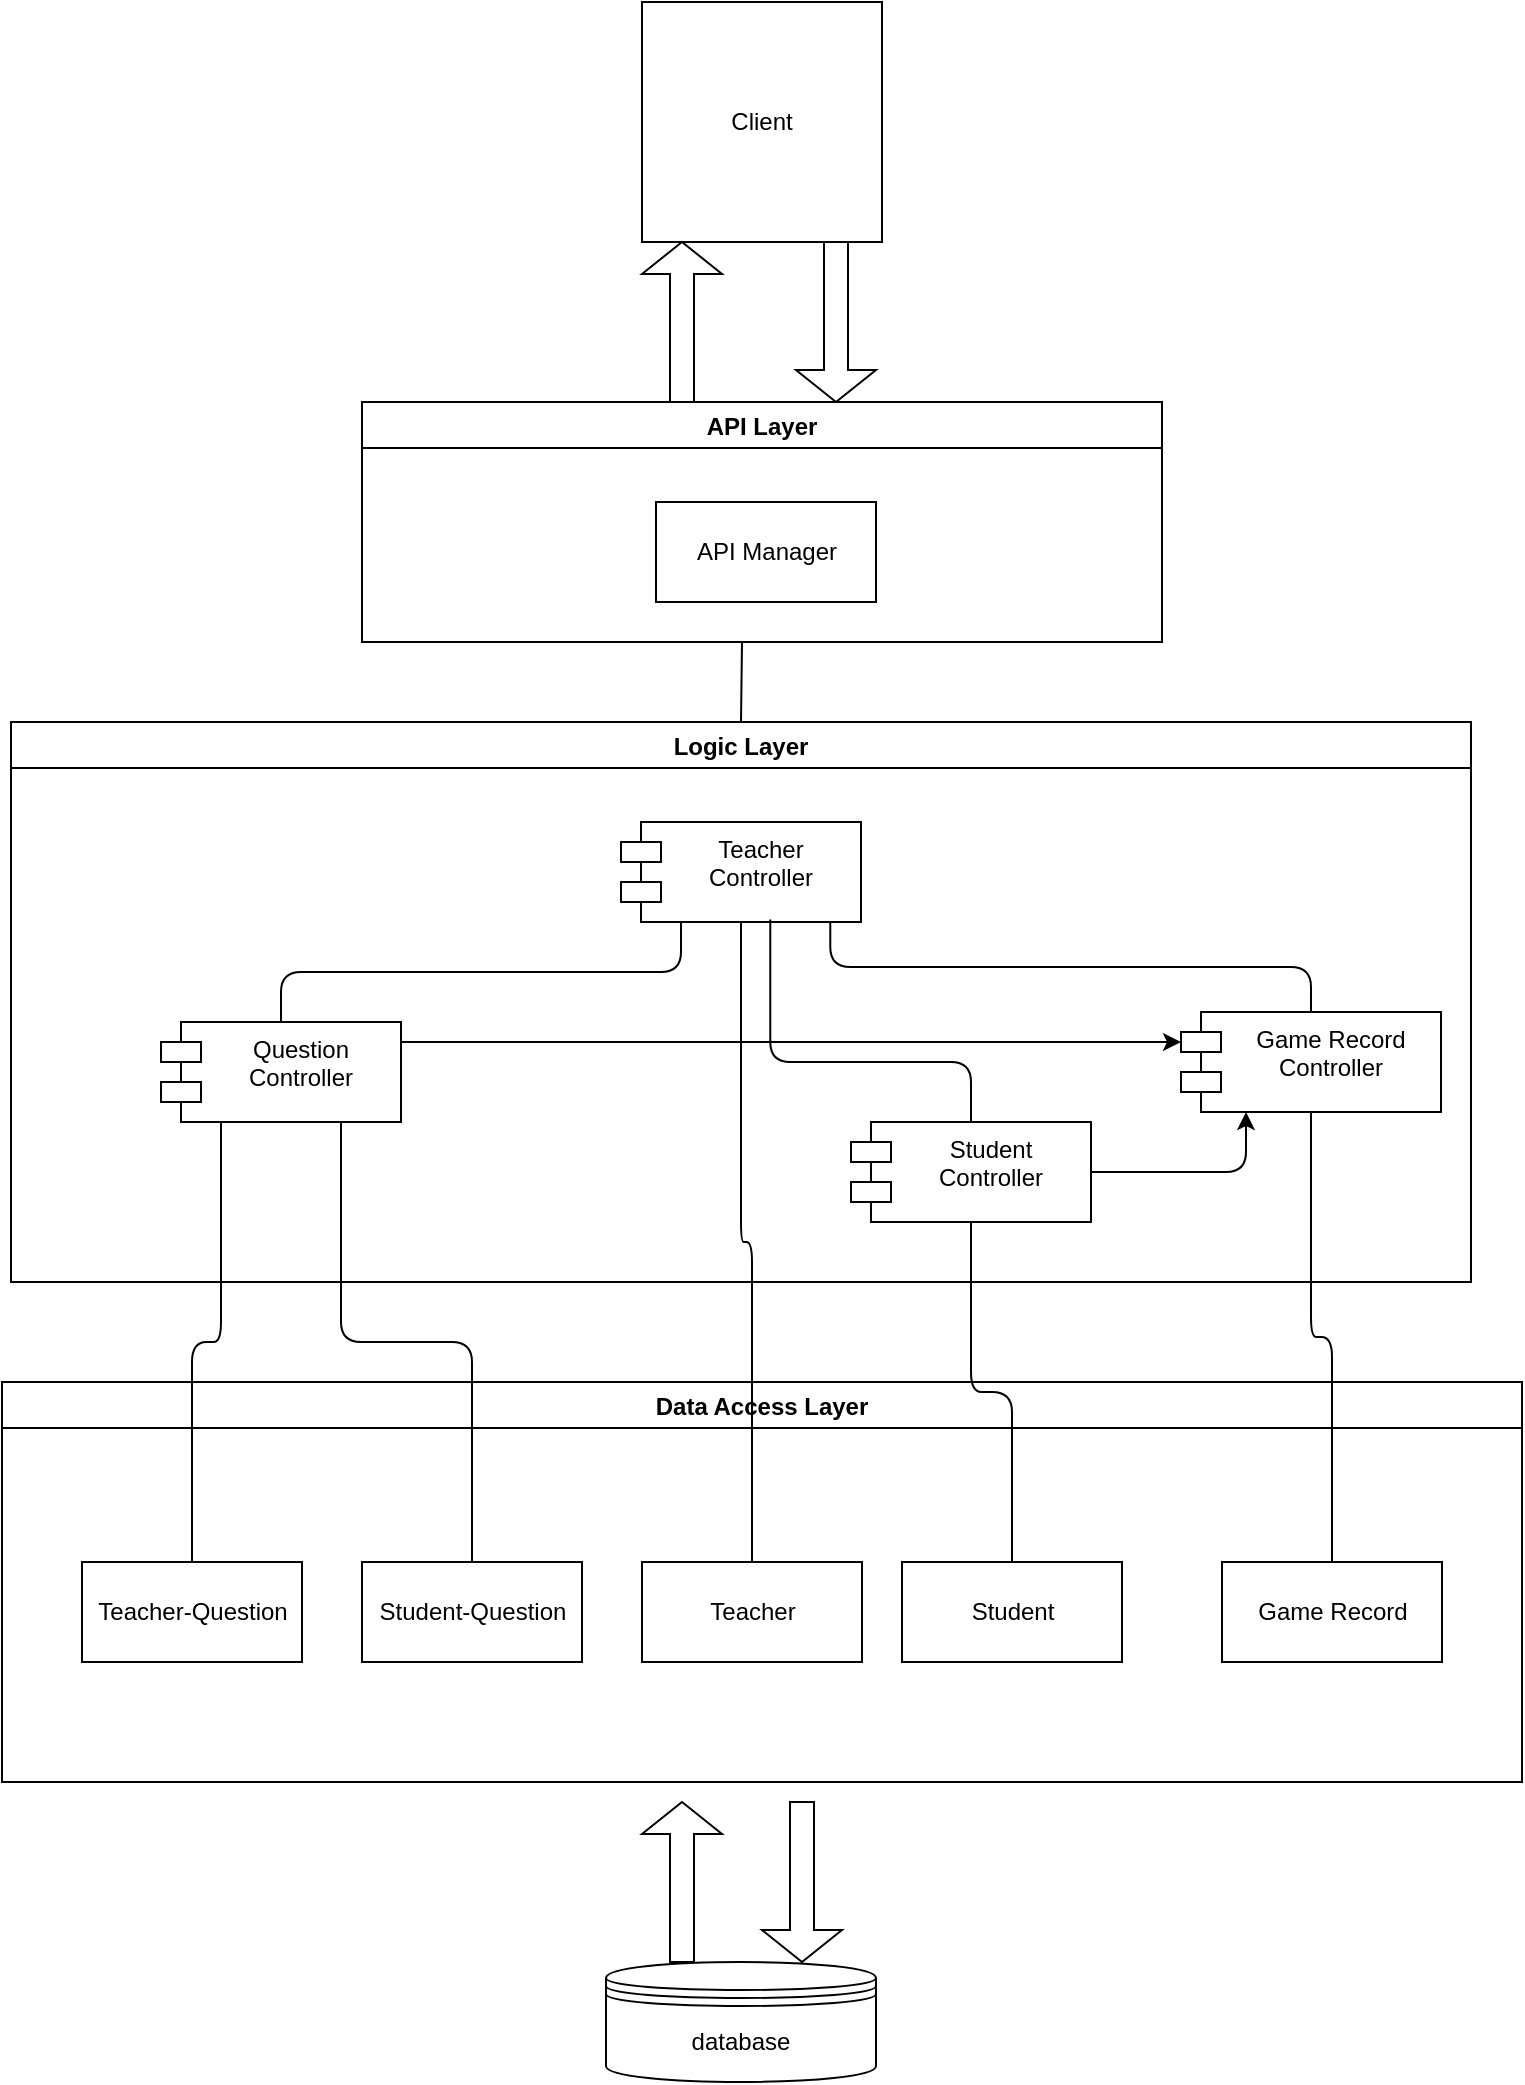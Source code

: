 <mxfile version="13.6.6" type="github">
  <diagram id="q52CIunOg6If2OO_4I0w" name="Page-1">
    <mxGraphModel dx="466" dy="2068" grid="1" gridSize="10" guides="1" tooltips="1" connect="1" arrows="1" fold="1" page="1" pageScale="1" pageWidth="827" pageHeight="1169" math="0" shadow="0">
      <root>
        <mxCell id="0" />
        <mxCell id="1" parent="0" />
        <mxCell id="koTG6gk8eTBUdsHe92-d-1" value="database" style="shape=datastore;whiteSpace=wrap;html=1;" parent="1" vertex="1">
          <mxGeometry x="692" y="790" width="135" height="60" as="geometry" />
        </mxCell>
        <mxCell id="koTG6gk8eTBUdsHe92-d-2" value="Logic Layer" style="swimlane;" parent="1" vertex="1">
          <mxGeometry x="394.5" y="170" width="730" height="280" as="geometry" />
        </mxCell>
        <mxCell id="koTG6gk8eTBUdsHe92-d-6" value="Game Record &#xa;Controller" style="shape=module;align=left;spacingLeft=20;align=center;verticalAlign=top;" parent="koTG6gk8eTBUdsHe92-d-2" vertex="1">
          <mxGeometry x="585" y="145" width="130" height="50" as="geometry" />
        </mxCell>
        <mxCell id="koTG6gk8eTBUdsHe92-d-9" value="Teacher&#xa;Controller" style="shape=module;align=left;spacingLeft=20;align=center;verticalAlign=top;" parent="koTG6gk8eTBUdsHe92-d-2" vertex="1">
          <mxGeometry x="305" y="50" width="120" height="50" as="geometry" />
        </mxCell>
        <mxCell id="koTG6gk8eTBUdsHe92-d-10" value="Student&#xa;Controller" style="shape=module;align=left;spacingLeft=20;align=center;verticalAlign=top;" parent="koTG6gk8eTBUdsHe92-d-2" vertex="1">
          <mxGeometry x="420" y="200" width="120" height="50" as="geometry" />
        </mxCell>
        <mxCell id="koTG6gk8eTBUdsHe92-d-8" value="Question&#xa;Controller" style="shape=module;align=left;spacingLeft=20;align=center;verticalAlign=top;" parent="koTG6gk8eTBUdsHe92-d-2" vertex="1">
          <mxGeometry x="75" y="150" width="120" height="50" as="geometry" />
        </mxCell>
        <mxCell id="koTG6gk8eTBUdsHe92-d-43" value="" style="edgeStyle=segmentEdgeStyle;endArrow=classic;html=1;entryX=0.25;entryY=1;entryDx=0;entryDy=0;exitX=1;exitY=0.5;exitDx=0;exitDy=0;" parent="koTG6gk8eTBUdsHe92-d-2" source="koTG6gk8eTBUdsHe92-d-10" target="koTG6gk8eTBUdsHe92-d-6" edge="1">
          <mxGeometry width="50" height="50" relative="1" as="geometry">
            <mxPoint x="565" y="210" as="sourcePoint" />
            <mxPoint x="615" y="160" as="targetPoint" />
          </mxGeometry>
        </mxCell>
        <mxCell id="koTG6gk8eTBUdsHe92-d-45" value="" style="edgeStyle=elbowEdgeStyle;elbow=horizontal;endArrow=classic;html=1;entryX=0;entryY=0;entryDx=0;entryDy=15;entryPerimeter=0;" parent="koTG6gk8eTBUdsHe92-d-2" target="koTG6gk8eTBUdsHe92-d-6" edge="1">
          <mxGeometry width="50" height="50" relative="1" as="geometry">
            <mxPoint x="195" y="160" as="sourcePoint" />
            <mxPoint x="270" y="230" as="targetPoint" />
            <Array as="points">
              <mxPoint x="380" y="170" />
            </Array>
          </mxGeometry>
        </mxCell>
        <mxCell id="koTG6gk8eTBUdsHe92-d-46" value="" style="edgeStyle=elbowEdgeStyle;elbow=vertical;endArrow=none;html=1;exitX=0.5;exitY=0;exitDx=0;exitDy=0;entryX=0.25;entryY=1;entryDx=0;entryDy=0;endFill=0;" parent="koTG6gk8eTBUdsHe92-d-2" source="koTG6gk8eTBUdsHe92-d-8" target="koTG6gk8eTBUdsHe92-d-9" edge="1">
          <mxGeometry width="50" height="50" relative="1" as="geometry">
            <mxPoint x="130" y="140" as="sourcePoint" />
            <mxPoint x="180" y="90" as="targetPoint" />
          </mxGeometry>
        </mxCell>
        <mxCell id="koTG6gk8eTBUdsHe92-d-47" value="" style="edgeStyle=elbowEdgeStyle;elbow=vertical;endArrow=none;html=1;entryX=0.622;entryY=0.974;entryDx=0;entryDy=0;entryPerimeter=0;exitX=0.5;exitY=0;exitDx=0;exitDy=0;endFill=0;" parent="koTG6gk8eTBUdsHe92-d-2" source="koTG6gk8eTBUdsHe92-d-10" target="koTG6gk8eTBUdsHe92-d-9" edge="1">
          <mxGeometry width="50" height="50" relative="1" as="geometry">
            <mxPoint x="220" y="280" as="sourcePoint" />
            <mxPoint x="270" y="230" as="targetPoint" />
            <Array as="points">
              <mxPoint x="440" y="170" />
            </Array>
          </mxGeometry>
        </mxCell>
        <mxCell id="koTG6gk8eTBUdsHe92-d-48" value="" style="edgeStyle=elbowEdgeStyle;elbow=vertical;endArrow=none;html=1;entryX=0.872;entryY=0.994;entryDx=0;entryDy=0;entryPerimeter=0;exitX=0.5;exitY=0;exitDx=0;exitDy=0;endFill=0;" parent="koTG6gk8eTBUdsHe92-d-2" source="koTG6gk8eTBUdsHe92-d-6" target="koTG6gk8eTBUdsHe92-d-9" edge="1">
          <mxGeometry width="50" height="50" relative="1" as="geometry">
            <mxPoint x="220" y="280" as="sourcePoint" />
            <mxPoint x="270" y="230" as="targetPoint" />
          </mxGeometry>
        </mxCell>
        <mxCell id="koTG6gk8eTBUdsHe92-d-27" value="Data Access Layer" style="swimlane;" parent="1" vertex="1">
          <mxGeometry x="390" y="500" width="760" height="200" as="geometry" />
        </mxCell>
        <mxCell id="koTG6gk8eTBUdsHe92-d-30" value="Teacher-Question" style="html=1;" parent="koTG6gk8eTBUdsHe92-d-27" vertex="1">
          <mxGeometry x="40" y="90" width="110" height="50" as="geometry" />
        </mxCell>
        <mxCell id="koTG6gk8eTBUdsHe92-d-31" value="Student-Question" style="html=1;" parent="koTG6gk8eTBUdsHe92-d-27" vertex="1">
          <mxGeometry x="180" y="90" width="110" height="50" as="geometry" />
        </mxCell>
        <mxCell id="koTG6gk8eTBUdsHe92-d-33" value="Teacher" style="html=1;" parent="koTG6gk8eTBUdsHe92-d-27" vertex="1">
          <mxGeometry x="320" y="90" width="110" height="50" as="geometry" />
        </mxCell>
        <mxCell id="koTG6gk8eTBUdsHe92-d-34" value="Student" style="html=1;" parent="koTG6gk8eTBUdsHe92-d-27" vertex="1">
          <mxGeometry x="450" y="90" width="110" height="50" as="geometry" />
        </mxCell>
        <mxCell id="koTG6gk8eTBUdsHe92-d-36" value="Game Record" style="html=1;" parent="koTG6gk8eTBUdsHe92-d-27" vertex="1">
          <mxGeometry x="610" y="90" width="110" height="50" as="geometry" />
        </mxCell>
        <mxCell id="koTG6gk8eTBUdsHe92-d-28" value="" style="shape=singleArrow;direction=north;whiteSpace=wrap;html=1;" parent="1" vertex="1">
          <mxGeometry x="710" y="710" width="40" height="80" as="geometry" />
        </mxCell>
        <mxCell id="koTG6gk8eTBUdsHe92-d-29" value="" style="shape=singleArrow;direction=south;whiteSpace=wrap;html=1;" parent="1" vertex="1">
          <mxGeometry x="770" y="710" width="40" height="80" as="geometry" />
        </mxCell>
        <mxCell id="koTG6gk8eTBUdsHe92-d-37" value="" style="edgeStyle=elbowEdgeStyle;elbow=vertical;endArrow=none;html=1;entryX=0.25;entryY=1;entryDx=0;entryDy=0;exitX=0.5;exitY=0;exitDx=0;exitDy=0;endFill=0;" parent="1" source="koTG6gk8eTBUdsHe92-d-30" target="koTG6gk8eTBUdsHe92-d-8" edge="1">
          <mxGeometry width="50" height="50" relative="1" as="geometry">
            <mxPoint x="620" y="540" as="sourcePoint" />
            <mxPoint x="488.64" y="401.25" as="targetPoint" />
          </mxGeometry>
        </mxCell>
        <mxCell id="koTG6gk8eTBUdsHe92-d-38" value="" style="edgeStyle=elbowEdgeStyle;elbow=vertical;endArrow=none;html=1;entryX=0.75;entryY=1;entryDx=0;entryDy=0;endFill=0;" parent="1" source="koTG6gk8eTBUdsHe92-d-31" target="koTG6gk8eTBUdsHe92-d-8" edge="1">
          <mxGeometry width="50" height="50" relative="1" as="geometry">
            <mxPoint x="495" y="600" as="sourcePoint" />
            <mxPoint x="503.64" y="381.25" as="targetPoint" />
          </mxGeometry>
        </mxCell>
        <mxCell id="koTG6gk8eTBUdsHe92-d-39" value="" style="edgeStyle=elbowEdgeStyle;elbow=vertical;endArrow=none;html=1;entryX=0.5;entryY=1;entryDx=0;entryDy=0;endFill=0;" parent="1" source="koTG6gk8eTBUdsHe92-d-33" target="koTG6gk8eTBUdsHe92-d-9" edge="1">
          <mxGeometry width="50" height="50" relative="1" as="geometry">
            <mxPoint x="505" y="610" as="sourcePoint" />
            <mxPoint x="513.64" y="391.25" as="targetPoint" />
          </mxGeometry>
        </mxCell>
        <mxCell id="koTG6gk8eTBUdsHe92-d-40" value="" style="edgeStyle=elbowEdgeStyle;elbow=vertical;endArrow=none;html=1;entryX=0.5;entryY=1;entryDx=0;entryDy=0;exitX=0.5;exitY=0;exitDx=0;exitDy=0;endFill=0;" parent="1" source="koTG6gk8eTBUdsHe92-d-34" target="koTG6gk8eTBUdsHe92-d-10" edge="1">
          <mxGeometry width="50" height="50" relative="1" as="geometry">
            <mxPoint x="775" y="600" as="sourcePoint" />
            <mxPoint x="775" y="380" as="targetPoint" />
          </mxGeometry>
        </mxCell>
        <mxCell id="koTG6gk8eTBUdsHe92-d-41" value="" style="edgeStyle=elbowEdgeStyle;elbow=vertical;endArrow=none;html=1;entryX=0.5;entryY=1;entryDx=0;entryDy=0;exitX=0.5;exitY=0;exitDx=0;exitDy=0;endFill=0;" parent="1" source="koTG6gk8eTBUdsHe92-d-36" target="koTG6gk8eTBUdsHe92-d-6" edge="1">
          <mxGeometry width="50" height="50" relative="1" as="geometry">
            <mxPoint x="905" y="600" as="sourcePoint" />
            <mxPoint x="915" y="380" as="targetPoint" />
          </mxGeometry>
        </mxCell>
        <mxCell id="koTG6gk8eTBUdsHe92-d-69" value="API Layer" style="swimlane;" parent="1" vertex="1">
          <mxGeometry x="570" y="10" width="400" height="120" as="geometry" />
        </mxCell>
        <mxCell id="koTG6gk8eTBUdsHe92-d-74" value="API Manager" style="html=1;" parent="koTG6gk8eTBUdsHe92-d-69" vertex="1">
          <mxGeometry x="147" y="50" width="110" height="50" as="geometry" />
        </mxCell>
        <mxCell id="koTG6gk8eTBUdsHe92-d-76" value="Client" style="rounded=0;whiteSpace=wrap;html=1;" parent="1" vertex="1">
          <mxGeometry x="710" y="-190" width="120" height="120" as="geometry" />
        </mxCell>
        <mxCell id="koTG6gk8eTBUdsHe92-d-77" value="" style="shape=singleArrow;direction=north;whiteSpace=wrap;html=1;" parent="1" vertex="1">
          <mxGeometry x="710" y="-70" width="40" height="80" as="geometry" />
        </mxCell>
        <mxCell id="koTG6gk8eTBUdsHe92-d-78" value="" style="shape=singleArrow;direction=south;whiteSpace=wrap;html=1;" parent="1" vertex="1">
          <mxGeometry x="787" y="-70" width="40" height="80" as="geometry" />
        </mxCell>
        <mxCell id="koTG6gk8eTBUdsHe92-d-80" value="" style="endArrow=none;html=1;exitX=0.5;exitY=0;exitDx=0;exitDy=0;endFill=0;" parent="1" source="koTG6gk8eTBUdsHe92-d-2" edge="1">
          <mxGeometry width="50" height="50" relative="1" as="geometry">
            <mxPoint x="950" y="250" as="sourcePoint" />
            <mxPoint x="760" y="130" as="targetPoint" />
          </mxGeometry>
        </mxCell>
      </root>
    </mxGraphModel>
  </diagram>
</mxfile>
